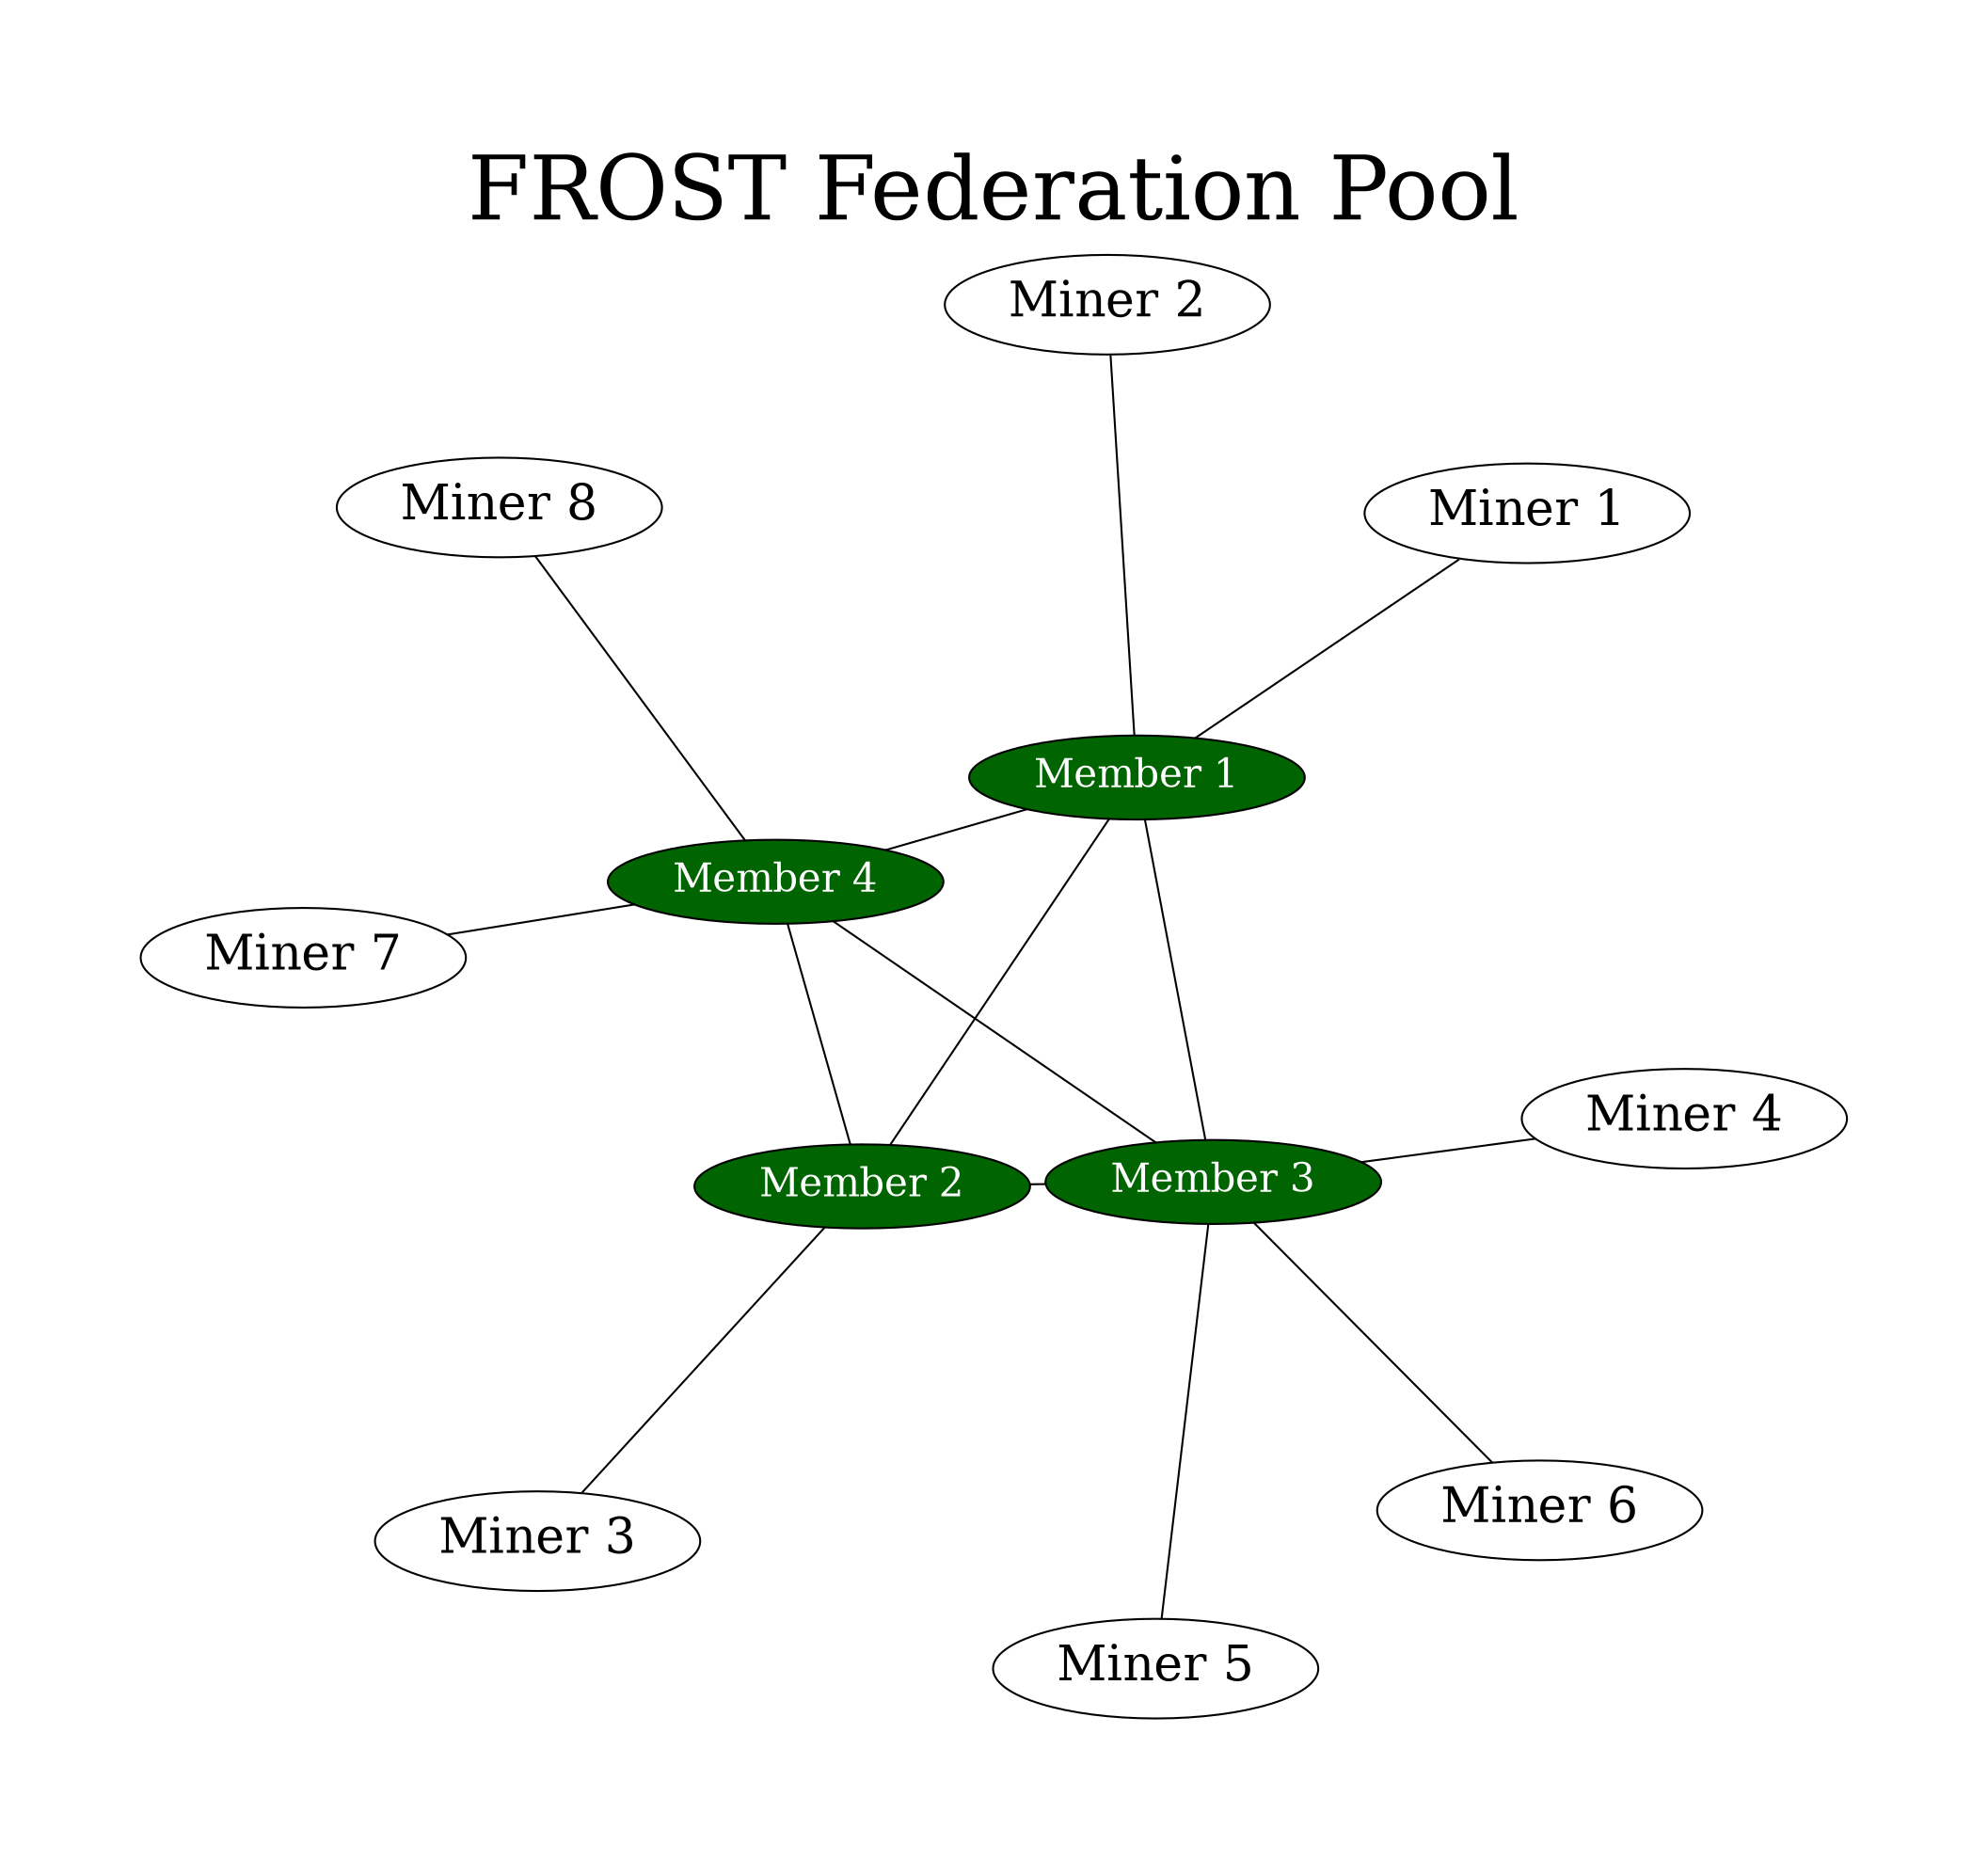graph fedpool {
    labelloc="t"
    pad=1
    fontsize=45
    label="FROST Federation Pool"
    layout=neato
    overlap=scale    
    // overlap_scaling=-3
    // layout="sfdp"
    // smoothing="spring"

    subgraph federation {
	label="Federation"
	fontsize=25
	color=grey
	node [fontsize=20, style=filled, fillcolor=darkgreen, fontcolor=white]
	"Member 1"
	"Member 2"
	"Member 3"
	"Member 4"
    }

    subgraph miner {
	node [fontsize=25]	
	"Miner 1"
	"Miner 2"
	"Miner 3"
	"Miner 4"
	"Miner 5"
	"Miner 6"
	"Miner 7"
	"Miner 8"
    }

    "Member 1" -- {
	"Member 2"
	"Member 3"
	"Member 4"
    }
    "Member 2" -- {
	"Member 3"
	"Member 4"
    }
    "Member 3" -- "Member 4"    

    "Miner 1" -- "Member 1"
    "Miner 2" -- "Member 1"
    "Miner 3" -- "Member 2"
    "Miner 4" -- "Member 3"
    "Miner 5" -- "Member 3"
    "Miner 6" -- "Member 3"
    "Miner 7" -- "Member 4"
    "Miner 8" -- "Member 4"
}
